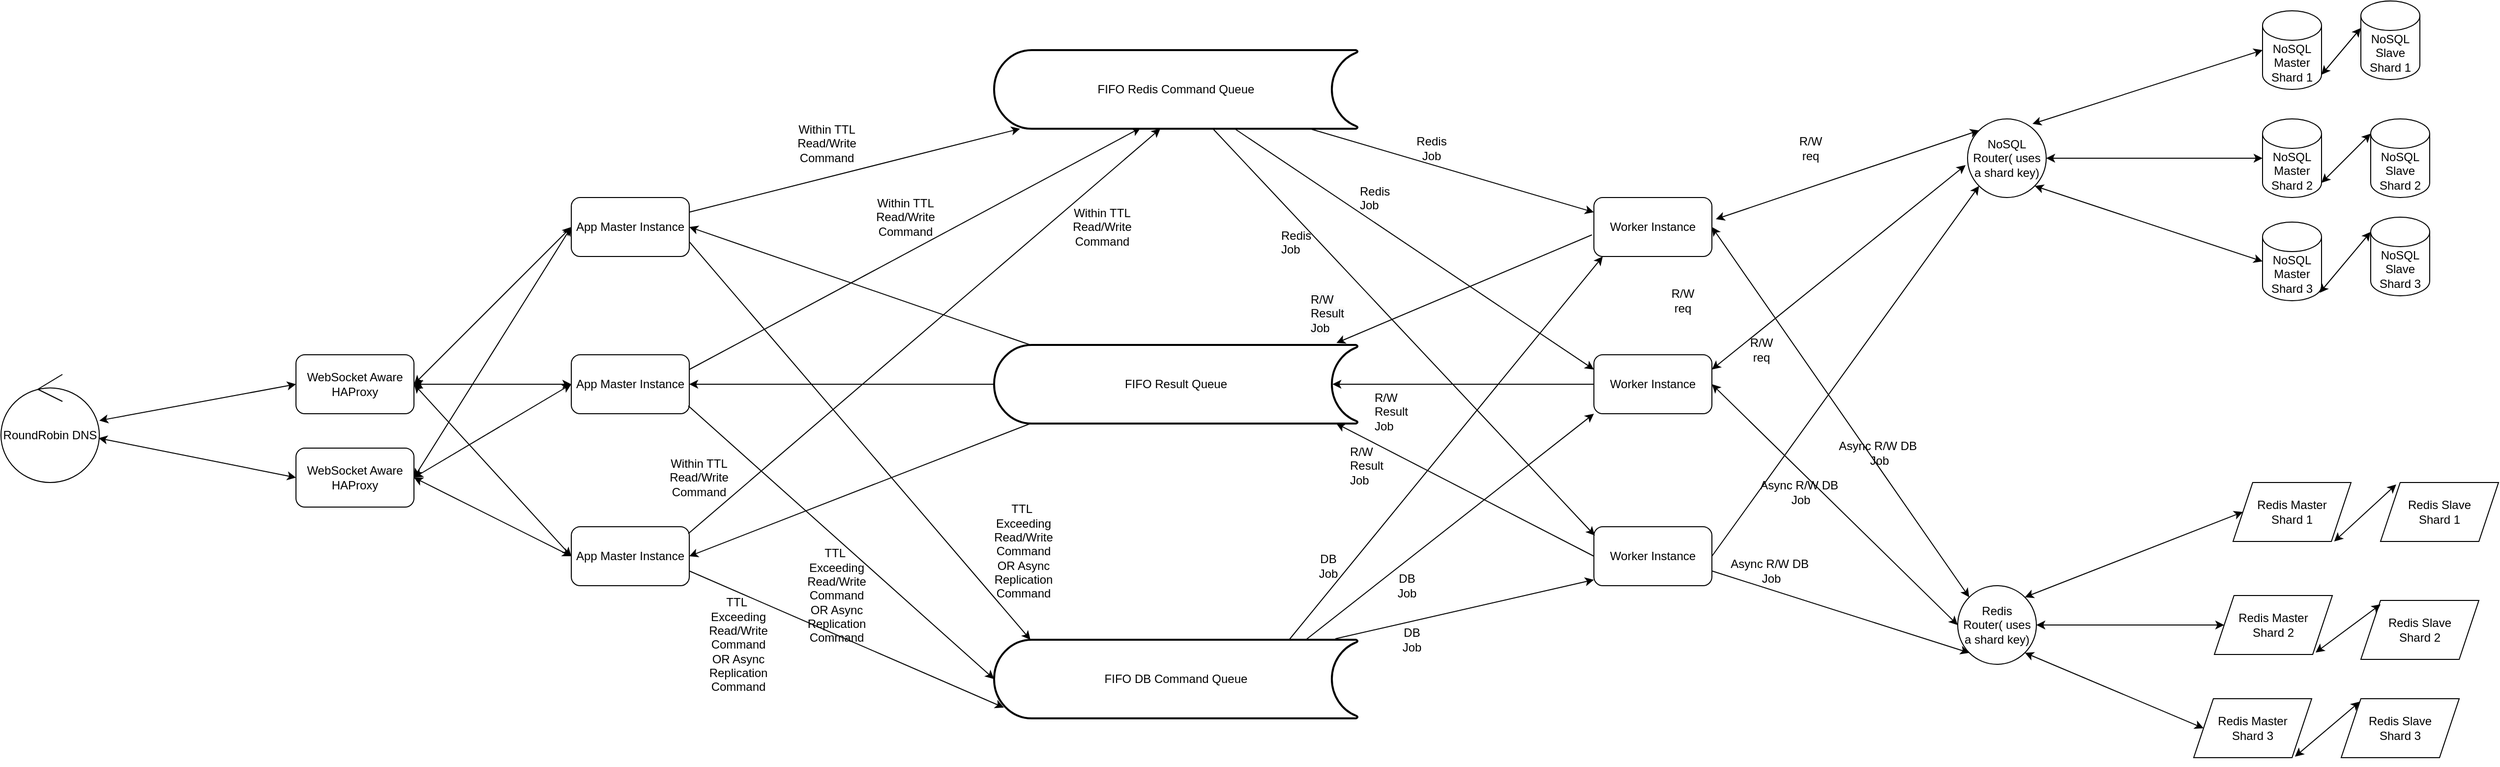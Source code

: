 <mxfile version="15.0.6" type="device"><diagram id="77RbN_LZc5IJVIKed2d2" name="Page-1"><mxGraphModel dx="2840" dy="773" grid="1" gridSize="10" guides="1" tooltips="1" connect="1" arrows="1" fold="1" page="1" pageScale="1" pageWidth="827" pageHeight="1169" math="0" shadow="0"><root><mxCell id="0"/><mxCell id="1" parent="0"/><mxCell id="yETz1rryC0972Q6qQixU-2" value="WebSocket Aware HAProxy" style="rounded=1;whiteSpace=wrap;html=1;" vertex="1" parent="1"><mxGeometry x="-830" y="460" width="120" height="60" as="geometry"/></mxCell><mxCell id="yETz1rryC0972Q6qQixU-3" value="&lt;span&gt;WebSocket Aware HAProxy&lt;/span&gt;" style="rounded=1;whiteSpace=wrap;html=1;" vertex="1" parent="1"><mxGeometry x="-830" y="555" width="120" height="60" as="geometry"/></mxCell><mxCell id="yETz1rryC0972Q6qQixU-4" value="App Master Instance" style="rounded=1;whiteSpace=wrap;html=1;" vertex="1" parent="1"><mxGeometry x="-550" y="300" width="120" height="60" as="geometry"/></mxCell><mxCell id="yETz1rryC0972Q6qQixU-5" value="App Master Instance" style="rounded=1;whiteSpace=wrap;html=1;" vertex="1" parent="1"><mxGeometry x="-550" y="460" width="120" height="60" as="geometry"/></mxCell><mxCell id="yETz1rryC0972Q6qQixU-6" value="App Master Instance" style="rounded=1;whiteSpace=wrap;html=1;" vertex="1" parent="1"><mxGeometry x="-550" y="635" width="120" height="60" as="geometry"/></mxCell><mxCell id="yETz1rryC0972Q6qQixU-13" value="Redis Master &lt;br&gt;Shard 1" style="shape=parallelogram;perimeter=parallelogramPerimeter;whiteSpace=wrap;html=1;fixedSize=1;" vertex="1" parent="1"><mxGeometry x="1140" y="590" width="120" height="60" as="geometry"/></mxCell><mxCell id="yETz1rryC0972Q6qQixU-14" value="Redis Master&lt;br&gt;Shard 2" style="shape=parallelogram;perimeter=parallelogramPerimeter;whiteSpace=wrap;html=1;fixedSize=1;" vertex="1" parent="1"><mxGeometry x="1121" y="705" width="120" height="60" as="geometry"/></mxCell><mxCell id="yETz1rryC0972Q6qQixU-15" value="Redis Slave&lt;br&gt;Shard 2" style="shape=parallelogram;perimeter=parallelogramPerimeter;whiteSpace=wrap;html=1;fixedSize=1;" vertex="1" parent="1"><mxGeometry x="1270" y="710" width="120" height="60" as="geometry"/></mxCell><mxCell id="yETz1rryC0972Q6qQixU-16" value="Redis Master&lt;br&gt;Shard 3" style="shape=parallelogram;perimeter=parallelogramPerimeter;whiteSpace=wrap;html=1;fixedSize=1;" vertex="1" parent="1"><mxGeometry x="1100" y="810" width="120" height="60" as="geometry"/></mxCell><mxCell id="yETz1rryC0972Q6qQixU-17" value="Redis Slave&lt;br&gt;Shard 3" style="shape=parallelogram;perimeter=parallelogramPerimeter;whiteSpace=wrap;html=1;fixedSize=1;" vertex="1" parent="1"><mxGeometry x="1250" y="810" width="120" height="60" as="geometry"/></mxCell><mxCell id="yETz1rryC0972Q6qQixU-18" value="Redis Slave&lt;br&gt;Shard 1" style="shape=parallelogram;perimeter=parallelogramPerimeter;whiteSpace=wrap;html=1;fixedSize=1;" vertex="1" parent="1"><mxGeometry x="1290" y="590" width="120" height="60" as="geometry"/></mxCell><mxCell id="yETz1rryC0972Q6qQixU-29" value="&lt;span&gt;NoSQL Master Shard 2&lt;/span&gt;" style="shape=cylinder3;whiteSpace=wrap;html=1;boundedLbl=1;backgroundOutline=1;size=15;" vertex="1" parent="1"><mxGeometry x="1170" y="220" width="60" height="80" as="geometry"/></mxCell><mxCell id="yETz1rryC0972Q6qQixU-30" value="&lt;span&gt;NoSQL Slave Shard 1&lt;/span&gt;" style="shape=cylinder3;whiteSpace=wrap;html=1;boundedLbl=1;backgroundOutline=1;size=15;" vertex="1" parent="1"><mxGeometry x="1270" y="100" width="60" height="80" as="geometry"/></mxCell><mxCell id="yETz1rryC0972Q6qQixU-31" value="&lt;span&gt;NoSQL Master Shard 3&lt;/span&gt;" style="shape=cylinder3;whiteSpace=wrap;html=1;boundedLbl=1;backgroundOutline=1;size=15;" vertex="1" parent="1"><mxGeometry x="1170" y="325" width="60" height="80" as="geometry"/></mxCell><mxCell id="yETz1rryC0972Q6qQixU-32" value="NoSQL Master Shard 1" style="shape=cylinder3;whiteSpace=wrap;html=1;boundedLbl=1;backgroundOutline=1;size=15;" vertex="1" parent="1"><mxGeometry x="1170" y="110" width="60" height="80" as="geometry"/></mxCell><mxCell id="yETz1rryC0972Q6qQixU-33" value="&lt;span&gt;NoSQL Slave Shard 2&lt;/span&gt;" style="shape=cylinder3;whiteSpace=wrap;html=1;boundedLbl=1;backgroundOutline=1;size=15;" vertex="1" parent="1"><mxGeometry x="1280" y="220" width="60" height="80" as="geometry"/></mxCell><mxCell id="yETz1rryC0972Q6qQixU-34" value="&lt;span&gt;NoSQL Slave Shard 3&lt;/span&gt;" style="shape=cylinder3;whiteSpace=wrap;html=1;boundedLbl=1;backgroundOutline=1;size=15;" vertex="1" parent="1"><mxGeometry x="1280" y="320" width="60" height="80" as="geometry"/></mxCell><mxCell id="yETz1rryC0972Q6qQixU-35" value="" style="endArrow=classic;startArrow=classic;html=1;entryX=0;entryY=0;entryDx=0;entryDy=27.5;entryPerimeter=0;exitX=1;exitY=1;exitDx=0;exitDy=-15;exitPerimeter=0;" edge="1" parent="1" source="yETz1rryC0972Q6qQixU-32" target="yETz1rryC0972Q6qQixU-30"><mxGeometry width="50" height="50" relative="1" as="geometry"><mxPoint x="1810" y="460" as="sourcePoint"/><mxPoint x="1860" y="410" as="targetPoint"/></mxGeometry></mxCell><mxCell id="yETz1rryC0972Q6qQixU-36" value="" style="endArrow=classic;startArrow=classic;html=1;entryX=0;entryY=0;entryDx=0;entryDy=15;entryPerimeter=0;exitX=1;exitY=1;exitDx=0;exitDy=-15;exitPerimeter=0;" edge="1" parent="1" source="yETz1rryC0972Q6qQixU-29" target="yETz1rryC0972Q6qQixU-33"><mxGeometry width="50" height="50" relative="1" as="geometry"><mxPoint x="1530" y="585" as="sourcePoint"/><mxPoint x="1580" y="535" as="targetPoint"/></mxGeometry></mxCell><mxCell id="yETz1rryC0972Q6qQixU-37" value="" style="endArrow=classic;startArrow=classic;html=1;entryX=0;entryY=0;entryDx=0;entryDy=15;entryPerimeter=0;exitX=0.967;exitY=0.9;exitDx=0;exitDy=0;exitPerimeter=0;" edge="1" parent="1" source="yETz1rryC0972Q6qQixU-31" target="yETz1rryC0972Q6qQixU-34"><mxGeometry width="50" height="50" relative="1" as="geometry"><mxPoint x="1530" y="720" as="sourcePoint"/><mxPoint x="1580" y="670" as="targetPoint"/></mxGeometry></mxCell><mxCell id="yETz1rryC0972Q6qQixU-38" value="" style="endArrow=classic;startArrow=classic;html=1;entryX=0;entryY=0.5;entryDx=0;entryDy=0;entryPerimeter=0;exitX=0.825;exitY=0.063;exitDx=0;exitDy=0;exitPerimeter=0;" edge="1" parent="1" source="yETz1rryC0972Q6qQixU-39" target="yETz1rryC0972Q6qQixU-32"><mxGeometry width="50" height="50" relative="1" as="geometry"><mxPoint x="970" y="490" as="sourcePoint"/><mxPoint x="1020" y="440" as="targetPoint"/></mxGeometry></mxCell><mxCell id="yETz1rryC0972Q6qQixU-39" value="NoSQL Router( uses a shard key)" style="ellipse;whiteSpace=wrap;html=1;aspect=fixed;" vertex="1" parent="1"><mxGeometry x="870" y="220" width="80" height="80" as="geometry"/></mxCell><mxCell id="yETz1rryC0972Q6qQixU-40" value="" style="endArrow=classic;startArrow=classic;html=1;entryX=0;entryY=0.5;entryDx=0;entryDy=0;entryPerimeter=0;exitX=1;exitY=0.5;exitDx=0;exitDy=0;" edge="1" parent="1" source="yETz1rryC0972Q6qQixU-39" target="yETz1rryC0972Q6qQixU-29"><mxGeometry width="50" height="50" relative="1" as="geometry"><mxPoint x="1010" y="520" as="sourcePoint"/><mxPoint x="1050" y="500" as="targetPoint"/><Array as="points"/></mxGeometry></mxCell><mxCell id="yETz1rryC0972Q6qQixU-41" value="" style="endArrow=classic;startArrow=classic;html=1;entryX=0;entryY=0.5;entryDx=0;entryDy=0;entryPerimeter=0;exitX=1;exitY=1;exitDx=0;exitDy=0;" edge="1" parent="1" source="yETz1rryC0972Q6qQixU-39" target="yETz1rryC0972Q6qQixU-31"><mxGeometry width="50" height="50" relative="1" as="geometry"><mxPoint x="970" y="620" as="sourcePoint"/><mxPoint x="1020" y="570" as="targetPoint"/></mxGeometry></mxCell><mxCell id="yETz1rryC0972Q6qQixU-45" value="" style="endArrow=classic;startArrow=classic;html=1;exitX=0.857;exitY=1;exitDx=0;exitDy=0;entryX=0.133;entryY=0.033;entryDx=0;entryDy=0;entryPerimeter=0;exitPerimeter=0;" edge="1" parent="1" source="yETz1rryC0972Q6qQixU-13" target="yETz1rryC0972Q6qQixU-18"><mxGeometry width="50" height="50" relative="1" as="geometry"><mxPoint x="1010" y="412" as="sourcePoint"/><mxPoint x="1085" y="400" as="targetPoint"/></mxGeometry></mxCell><mxCell id="yETz1rryC0972Q6qQixU-46" value="" style="endArrow=classic;startArrow=classic;html=1;entryX=0.167;entryY=0.067;entryDx=0;entryDy=0;entryPerimeter=0;exitX=0.858;exitY=0.967;exitDx=0;exitDy=0;exitPerimeter=0;" edge="1" parent="1" source="yETz1rryC0972Q6qQixU-14" target="yETz1rryC0972Q6qQixU-15"><mxGeometry width="50" height="50" relative="1" as="geometry"><mxPoint x="880" y="646" as="sourcePoint"/><mxPoint x="940" y="594" as="targetPoint"/></mxGeometry></mxCell><mxCell id="yETz1rryC0972Q6qQixU-48" value="" style="endArrow=classic;startArrow=classic;html=1;entryX=0.158;entryY=0.05;entryDx=0;entryDy=0;entryPerimeter=0;exitX=0.858;exitY=0.983;exitDx=0;exitDy=0;exitPerimeter=0;" edge="1" parent="1" source="yETz1rryC0972Q6qQixU-16" target="yETz1rryC0972Q6qQixU-17"><mxGeometry width="50" height="50" relative="1" as="geometry"><mxPoint x="980" y="711" as="sourcePoint"/><mxPoint x="920" y="700" as="targetPoint"/></mxGeometry></mxCell><mxCell id="yETz1rryC0972Q6qQixU-56" value="RoundRobin DNS" style="ellipse;shape=umlControl;whiteSpace=wrap;html=1;" vertex="1" parent="1"><mxGeometry x="-1130" y="480" width="100" height="110" as="geometry"/></mxCell><mxCell id="yETz1rryC0972Q6qQixU-59" value="" style="endArrow=classic;html=1;entryX=0;entryY=0.5;entryDx=0;entryDy=0;exitX=1;exitY=0.427;exitDx=0;exitDy=0;exitPerimeter=0;startArrow=classic;" edge="1" parent="1" source="yETz1rryC0972Q6qQixU-56" target="yETz1rryC0972Q6qQixU-2"><mxGeometry width="50" height="50" relative="1" as="geometry"><mxPoint x="170" y="540" as="sourcePoint"/><mxPoint x="220" y="490" as="targetPoint"/></mxGeometry></mxCell><mxCell id="yETz1rryC0972Q6qQixU-60" value="" style="endArrow=classic;html=1;entryX=0;entryY=0.5;entryDx=0;entryDy=0;startArrow=classic;" edge="1" parent="1" source="yETz1rryC0972Q6qQixU-56" target="yETz1rryC0972Q6qQixU-3"><mxGeometry width="50" height="50" relative="1" as="geometry"><mxPoint x="110" y="595" as="sourcePoint"/><mxPoint x="232" y="537.04" as="targetPoint"/></mxGeometry></mxCell><mxCell id="yETz1rryC0972Q6qQixU-61" value="" style="endArrow=classic;html=1;entryX=0;entryY=0.5;entryDx=0;entryDy=0;startArrow=classic;exitX=1;exitY=0.5;exitDx=0;exitDy=0;" edge="1" parent="1" source="yETz1rryC0972Q6qQixU-2" target="yETz1rryC0972Q6qQixU-4"><mxGeometry width="50" height="50" relative="1" as="geometry"><mxPoint x="20" y="510" as="sourcePoint"/><mxPoint x="472" y="430" as="targetPoint"/></mxGeometry></mxCell><mxCell id="yETz1rryC0972Q6qQixU-63" value="" style="endArrow=classic;html=1;entryX=0;entryY=0.5;entryDx=0;entryDy=0;startArrow=classic;exitX=1;exitY=0.5;exitDx=0;exitDy=0;" edge="1" parent="1" source="yETz1rryC0972Q6qQixU-2" target="yETz1rryC0972Q6qQixU-5"><mxGeometry width="50" height="50" relative="1" as="geometry"><mxPoint x="340" y="503" as="sourcePoint"/><mxPoint x="440" y="440" as="targetPoint"/></mxGeometry></mxCell><mxCell id="yETz1rryC0972Q6qQixU-64" value="" style="endArrow=classic;startArrow=classic;html=1;entryX=0;entryY=0.5;entryDx=0;entryDy=0;exitX=1;exitY=0.5;exitDx=0;exitDy=0;" edge="1" parent="1" source="yETz1rryC0972Q6qQixU-2" target="yETz1rryC0972Q6qQixU-6"><mxGeometry width="50" height="50" relative="1" as="geometry"><mxPoint x="10" y="480" as="sourcePoint"/><mxPoint x="520" y="600" as="targetPoint"/></mxGeometry></mxCell><mxCell id="yETz1rryC0972Q6qQixU-65" value="" style="endArrow=classic;html=1;exitX=1;exitY=0.5;exitDx=0;exitDy=0;startArrow=classic;entryX=0;entryY=0.5;entryDx=0;entryDy=0;" edge="1" parent="1" source="yETz1rryC0972Q6qQixU-3" target="yETz1rryC0972Q6qQixU-4"><mxGeometry width="50" height="50" relative="1" as="geometry"><mxPoint x="360" y="497.96" as="sourcePoint"/><mxPoint x="430" y="460" as="targetPoint"/></mxGeometry></mxCell><mxCell id="yETz1rryC0972Q6qQixU-66" value="" style="endArrow=classic;startArrow=classic;html=1;exitX=1;exitY=0.5;exitDx=0;exitDy=0;entryX=0;entryY=0.5;entryDx=0;entryDy=0;" edge="1" parent="1" source="yETz1rryC0972Q6qQixU-3" target="yETz1rryC0972Q6qQixU-5"><mxGeometry width="50" height="50" relative="1" as="geometry"><mxPoint x="20" y="600" as="sourcePoint"/><mxPoint x="150" y="560" as="targetPoint"/></mxGeometry></mxCell><mxCell id="yETz1rryC0972Q6qQixU-67" value="" style="endArrow=classic;startArrow=classic;html=1;exitX=1;exitY=0.5;exitDx=0;exitDy=0;entryX=0;entryY=0.5;entryDx=0;entryDy=0;" edge="1" parent="1" source="yETz1rryC0972Q6qQixU-3" target="yETz1rryC0972Q6qQixU-6"><mxGeometry width="50" height="50" relative="1" as="geometry"><mxPoint x="350" y="720" as="sourcePoint"/><mxPoint x="140" y="630" as="targetPoint"/></mxGeometry></mxCell><mxCell id="yETz1rryC0972Q6qQixU-68" value="Redis &lt;br&gt;Router( uses a shard key)" style="ellipse;whiteSpace=wrap;html=1;aspect=fixed;" vertex="1" parent="1"><mxGeometry x="860" y="695" width="80" height="80" as="geometry"/></mxCell><mxCell id="yETz1rryC0972Q6qQixU-70" value="" style="endArrow=classic;startArrow=classic;html=1;exitX=1;exitY=0;exitDx=0;exitDy=0;entryX=0;entryY=0.5;entryDx=0;entryDy=0;" edge="1" parent="1" source="yETz1rryC0972Q6qQixU-68" target="yETz1rryC0972Q6qQixU-13"><mxGeometry width="50" height="50" relative="1" as="geometry"><mxPoint x="760" y="557.52" as="sourcePoint"/><mxPoint x="884" y="462.48" as="targetPoint"/></mxGeometry></mxCell><mxCell id="yETz1rryC0972Q6qQixU-71" value="" style="endArrow=classic;startArrow=classic;html=1;entryX=0;entryY=0.5;entryDx=0;entryDy=0;exitX=1;exitY=0.5;exitDx=0;exitDy=0;" edge="1" parent="1" source="yETz1rryC0972Q6qQixU-68" target="yETz1rryC0972Q6qQixU-14"><mxGeometry width="50" height="50" relative="1" as="geometry"><mxPoint x="760" y="559" as="sourcePoint"/><mxPoint x="870" y="559" as="targetPoint"/><Array as="points"/></mxGeometry></mxCell><mxCell id="yETz1rryC0972Q6qQixU-72" value="" style="endArrow=classic;startArrow=classic;html=1;entryX=0;entryY=0.5;entryDx=0;entryDy=0;exitX=1;exitY=1;exitDx=0;exitDy=0;" edge="1" parent="1" source="yETz1rryC0972Q6qQixU-68" target="yETz1rryC0972Q6qQixU-16"><mxGeometry width="50" height="50" relative="1" as="geometry"><mxPoint x="760.004" y="560.004" as="sourcePoint"/><mxPoint x="881.72" y="646.72" as="targetPoint"/></mxGeometry></mxCell><mxCell id="yETz1rryC0972Q6qQixU-76" value="FIFO DB Command Queue" style="strokeWidth=2;html=1;shape=mxgraph.flowchart.stored_data;whiteSpace=wrap;" vertex="1" parent="1"><mxGeometry x="-120" y="750" width="370" height="80" as="geometry"/></mxCell><mxCell id="yETz1rryC0972Q6qQixU-85" value="" style="endArrow=classic;startArrow=classic;html=1;entryX=0;entryY=0;entryDx=0;entryDy=0;exitX=1;exitY=0.5;exitDx=0;exitDy=0;" edge="1" parent="1" source="yETz1rryC0972Q6qQixU-115" target="yETz1rryC0972Q6qQixU-68"><mxGeometry width="50" height="50" relative="1" as="geometry"><mxPoint x="501" y="453" as="sourcePoint"/><mxPoint x="670" y="561" as="targetPoint"/><Array as="points"/></mxGeometry></mxCell><mxCell id="yETz1rryC0972Q6qQixU-94" value="" style="endArrow=classic;html=1;entryX=0;entryY=0.25;entryDx=0;entryDy=0;" edge="1" parent="1" source="yETz1rryC0972Q6qQixU-107" target="yETz1rryC0972Q6qQixU-116"><mxGeometry width="50" height="50" relative="1" as="geometry"><mxPoint x="270" y="410" as="sourcePoint"/><mxPoint x="380" y="560" as="targetPoint"/></mxGeometry></mxCell><mxCell id="yETz1rryC0972Q6qQixU-96" value="" style="endArrow=classic;html=1;entryX=0;entryY=0.25;entryDx=0;entryDy=0;" edge="1" parent="1" source="yETz1rryC0972Q6qQixU-107" target="yETz1rryC0972Q6qQixU-115"><mxGeometry width="50" height="50" relative="1" as="geometry"><mxPoint x="-160" y="550" as="sourcePoint"/><mxPoint x="380" y="400" as="targetPoint"/></mxGeometry></mxCell><mxCell id="yETz1rryC0972Q6qQixU-106" value="FIFO Result Queue" style="strokeWidth=2;html=1;shape=mxgraph.flowchart.stored_data;whiteSpace=wrap;" vertex="1" parent="1"><mxGeometry x="-120" y="450" width="370" height="80" as="geometry"/></mxCell><mxCell id="yETz1rryC0972Q6qQixU-107" value="FIFO Redis Command Queue" style="strokeWidth=2;html=1;shape=mxgraph.flowchart.stored_data;whiteSpace=wrap;" vertex="1" parent="1"><mxGeometry x="-120" y="150" width="370" height="80" as="geometry"/></mxCell><mxCell id="yETz1rryC0972Q6qQixU-109" value="" style="endArrow=classic;html=1;entryX=0.403;entryY=0.988;entryDx=0;entryDy=0;entryPerimeter=0;exitX=1;exitY=0.25;exitDx=0;exitDy=0;" edge="1" parent="1" source="yETz1rryC0972Q6qQixU-5" target="yETz1rryC0972Q6qQixU-107"><mxGeometry width="50" height="50" relative="1" as="geometry"><mxPoint x="-150" y="560" as="sourcePoint"/><mxPoint x="390" y="570" as="targetPoint"/></mxGeometry></mxCell><mxCell id="yETz1rryC0972Q6qQixU-110" value="" style="endArrow=classic;html=1;exitX=0.992;exitY=0.117;exitDx=0;exitDy=0;exitPerimeter=0;entryX=0.457;entryY=1;entryDx=0;entryDy=0;entryPerimeter=0;" edge="1" parent="1" source="yETz1rryC0972Q6qQixU-6" target="yETz1rryC0972Q6qQixU-107"><mxGeometry width="50" height="50" relative="1" as="geometry"><mxPoint x="-160" y="630" as="sourcePoint"/><mxPoint x="85" y="270" as="targetPoint"/></mxGeometry></mxCell><mxCell id="yETz1rryC0972Q6qQixU-111" value="" style="endArrow=classic;html=1;entryX=1;entryY=0.5;entryDx=0;entryDy=0;exitX=0.1;exitY=0;exitDx=0;exitDy=0;exitPerimeter=0;" edge="1" parent="1" source="yETz1rryC0972Q6qQixU-106" target="yETz1rryC0972Q6qQixU-4"><mxGeometry width="50" height="50" relative="1" as="geometry"><mxPoint x="140" y="670" as="sourcePoint"/><mxPoint x="-150" y="470" as="targetPoint"/><Array as="points"/></mxGeometry></mxCell><mxCell id="yETz1rryC0972Q6qQixU-112" value="" style="endArrow=classic;html=1;exitX=0;exitY=0.5;exitDx=0;exitDy=0;entryX=1;entryY=0.5;entryDx=0;entryDy=0;exitPerimeter=0;" edge="1" parent="1" source="yETz1rryC0972Q6qQixU-106" target="yETz1rryC0972Q6qQixU-5"><mxGeometry width="50" height="50" relative="1" as="geometry"><mxPoint x="390" y="570" as="sourcePoint"/><mxPoint x="-150" y="560" as="targetPoint"/></mxGeometry></mxCell><mxCell id="yETz1rryC0972Q6qQixU-113" value="" style="endArrow=classic;html=1;exitX=0.1;exitY=1;exitDx=0;exitDy=0;entryX=1;entryY=0.5;entryDx=0;entryDy=0;exitPerimeter=0;" edge="1" parent="1" source="yETz1rryC0972Q6qQixU-106" target="yETz1rryC0972Q6qQixU-6"><mxGeometry width="50" height="50" relative="1" as="geometry"><mxPoint x="90" y="700" as="sourcePoint"/><mxPoint x="-150" y="660" as="targetPoint"/></mxGeometry></mxCell><mxCell id="yETz1rryC0972Q6qQixU-114" value="" style="endArrow=classic;html=1;" edge="1" parent="1" source="yETz1rryC0972Q6qQixU-4" target="yETz1rryC0972Q6qQixU-107"><mxGeometry width="50" height="50" relative="1" as="geometry"><mxPoint x="-170" y="430" as="sourcePoint"/><mxPoint x="68" y="270" as="targetPoint"/></mxGeometry></mxCell><mxCell id="yETz1rryC0972Q6qQixU-115" value="Worker Instance" style="rounded=1;whiteSpace=wrap;html=1;" vertex="1" parent="1"><mxGeometry x="490" y="300" width="120" height="60" as="geometry"/></mxCell><mxCell id="yETz1rryC0972Q6qQixU-116" value="&lt;span&gt;Worker Instance&lt;/span&gt;" style="rounded=1;whiteSpace=wrap;html=1;" vertex="1" parent="1"><mxGeometry x="490" y="460" width="120" height="60" as="geometry"/></mxCell><mxCell id="yETz1rryC0972Q6qQixU-117" value="&lt;span&gt;Worker Instance&lt;/span&gt;" style="rounded=1;whiteSpace=wrap;html=1;" vertex="1" parent="1"><mxGeometry x="490" y="635" width="120" height="60" as="geometry"/></mxCell><mxCell id="yETz1rryC0972Q6qQixU-118" value="" style="endArrow=classic;html=1;entryX=0.008;entryY=0.15;entryDx=0;entryDy=0;entryPerimeter=0;" edge="1" parent="1" source="yETz1rryC0972Q6qQixU-107" target="yETz1rryC0972Q6qQixU-117"><mxGeometry width="50" height="50" relative="1" as="geometry"><mxPoint x="152.288" y="290" as="sourcePoint"/><mxPoint x="390" y="545" as="targetPoint"/></mxGeometry></mxCell><mxCell id="yETz1rryC0972Q6qQixU-119" value="" style="endArrow=classic;html=1;exitX=0;exitY=0.5;exitDx=0;exitDy=0;" edge="1" parent="1" source="yETz1rryC0972Q6qQixU-117"><mxGeometry width="50" height="50" relative="1" as="geometry"><mxPoint x="384" y="680" as="sourcePoint"/><mxPoint x="228" y="530" as="targetPoint"/></mxGeometry></mxCell><mxCell id="yETz1rryC0972Q6qQixU-120" value="" style="endArrow=classic;html=1;exitX=-0.017;exitY=0.633;exitDx=0;exitDy=0;entryX=0.941;entryY=-0.025;entryDx=0;entryDy=0;entryPerimeter=0;exitPerimeter=0;" edge="1" parent="1" source="yETz1rryC0972Q6qQixU-115" target="yETz1rryC0972Q6qQixU-106"><mxGeometry width="50" height="50" relative="1" as="geometry"><mxPoint x="390" y="680" as="sourcePoint"/><mxPoint x="190" y="790" as="targetPoint"/></mxGeometry></mxCell><mxCell id="yETz1rryC0972Q6qQixU-121" value="Within TTL Read/Write Command" style="text;html=1;strokeColor=none;fillColor=none;align=center;verticalAlign=middle;whiteSpace=wrap;rounded=0;" vertex="1" parent="1"><mxGeometry x="-310" y="235" width="40" height="20" as="geometry"/></mxCell><mxCell id="yETz1rryC0972Q6qQixU-126" value="Within TTL Read/Write Command" style="text;html=1;strokeColor=none;fillColor=none;align=center;verticalAlign=middle;whiteSpace=wrap;rounded=0;" vertex="1" parent="1"><mxGeometry x="-30" y="320" width="40" height="20" as="geometry"/></mxCell><mxCell id="yETz1rryC0972Q6qQixU-133" value="Redis&lt;br&gt;Job" style="text;html=1;strokeColor=none;fillColor=none;align=center;verticalAlign=middle;whiteSpace=wrap;rounded=0;" vertex="1" parent="1"><mxGeometry x="305" y="240" width="40" height="20" as="geometry"/></mxCell><mxCell id="yETz1rryC0972Q6qQixU-134" value="&lt;span style=&quot;text-align: center&quot;&gt;Redis&lt;br&gt;Job&lt;/span&gt;" style="text;whiteSpace=wrap;html=1;" vertex="1" parent="1"><mxGeometry x="170" y="325" width="110" height="30" as="geometry"/></mxCell><mxCell id="yETz1rryC0972Q6qQixU-135" value="&lt;span style=&quot;text-align: center&quot;&gt;Redis&lt;/span&gt;&lt;br style=&quot;text-align: center&quot;&gt;&lt;span style=&quot;text-align: center&quot;&gt;Job&lt;/span&gt;" style="text;whiteSpace=wrap;html=1;" vertex="1" parent="1"><mxGeometry x="250" y="280" width="110" height="30" as="geometry"/></mxCell><mxCell id="yETz1rryC0972Q6qQixU-136" value="&lt;span style=&quot;color: rgb(0 , 0 , 0) ; font-family: &amp;#34;helvetica&amp;#34; ; font-size: 12px ; font-style: normal ; font-weight: 400 ; letter-spacing: normal ; text-align: center ; text-indent: 0px ; text-transform: none ; word-spacing: 0px ; background-color: rgb(248 , 249 , 250) ; display: inline ; float: none&quot;&gt;R/W&lt;br&gt;Result &lt;br&gt;Job&lt;/span&gt;" style="text;whiteSpace=wrap;html=1;" vertex="1" parent="1"><mxGeometry x="200" y="390" width="110" height="30" as="geometry"/></mxCell><mxCell id="yETz1rryC0972Q6qQixU-138" value="&lt;span style=&quot;font-family: &amp;#34;helvetica&amp;#34; ; text-align: center&quot;&gt;R/W&lt;/span&gt;&lt;br style=&quot;font-family: &amp;#34;helvetica&amp;#34; ; text-align: center&quot;&gt;&lt;span style=&quot;font-family: &amp;#34;helvetica&amp;#34; ; text-align: center&quot;&gt;Result&lt;/span&gt;&lt;br style=&quot;font-family: &amp;#34;helvetica&amp;#34; ; text-align: center&quot;&gt;&lt;span style=&quot;font-family: &amp;#34;helvetica&amp;#34; ; text-align: center&quot;&gt;Job&lt;/span&gt;" style="text;whiteSpace=wrap;html=1;" vertex="1" parent="1"><mxGeometry x="240" y="545" width="110" height="30" as="geometry"/></mxCell><mxCell id="yETz1rryC0972Q6qQixU-139" value="&lt;span style=&quot;font-family: &amp;#34;helvetica&amp;#34; ; text-align: center&quot;&gt;R/W&lt;/span&gt;&lt;br style=&quot;font-family: &amp;#34;helvetica&amp;#34; ; text-align: center&quot;&gt;&lt;span style=&quot;font-family: &amp;#34;helvetica&amp;#34; ; text-align: center&quot;&gt;Result&lt;/span&gt;&lt;br style=&quot;font-family: &amp;#34;helvetica&amp;#34; ; text-align: center&quot;&gt;&lt;span style=&quot;font-family: &amp;#34;helvetica&amp;#34; ; text-align: center&quot;&gt;Job&lt;/span&gt;" style="text;whiteSpace=wrap;html=1;" vertex="1" parent="1"><mxGeometry x="265" y="490" width="110" height="30" as="geometry"/></mxCell><mxCell id="yETz1rryC0972Q6qQixU-140" value="" style="endArrow=classic;html=1;entryX=0;entryY=1;entryDx=0;entryDy=0;exitX=1;exitY=0.75;exitDx=0;exitDy=0;" edge="1" parent="1" source="yETz1rryC0972Q6qQixU-117" target="yETz1rryC0972Q6qQixU-68"><mxGeometry width="50" height="50" relative="1" as="geometry"><mxPoint x="500" y="671.28" as="sourcePoint"/><mxPoint x="690.716" y="749.996" as="targetPoint"/><Array as="points"/></mxGeometry></mxCell><mxCell id="yETz1rryC0972Q6qQixU-142" value="" style="endArrow=classic;startArrow=classic;html=1;entryX=0;entryY=0.5;entryDx=0;entryDy=0;exitX=1;exitY=0.5;exitDx=0;exitDy=0;" edge="1" parent="1" source="yETz1rryC0972Q6qQixU-116" target="yETz1rryC0972Q6qQixU-68"><mxGeometry width="50" height="50" relative="1" as="geometry"><mxPoint x="511" y="463" as="sourcePoint"/><mxPoint x="701.716" y="541.716" as="targetPoint"/><Array as="points"/></mxGeometry></mxCell><mxCell id="yETz1rryC0972Q6qQixU-143" value="R/W &lt;br&gt;req" style="text;html=1;align=center;verticalAlign=middle;resizable=0;points=[];autosize=1;strokeColor=none;fillColor=none;" vertex="1" parent="1"><mxGeometry x="690" y="235" width="40" height="30" as="geometry"/></mxCell><mxCell id="yETz1rryC0972Q6qQixU-144" value="R/W&lt;br&gt;req" style="text;html=1;align=center;verticalAlign=middle;resizable=0;points=[];autosize=1;strokeColor=none;fillColor=none;" vertex="1" parent="1"><mxGeometry x="560" y="390" width="40" height="30" as="geometry"/></mxCell><mxCell id="yETz1rryC0972Q6qQixU-145" value="R/W&lt;br&gt;req" style="text;html=1;align=center;verticalAlign=middle;resizable=0;points=[];autosize=1;strokeColor=none;fillColor=none;" vertex="1" parent="1"><mxGeometry x="640" y="440" width="40" height="30" as="geometry"/></mxCell><mxCell id="yETz1rryC0972Q6qQixU-231" value="Async R/W DB&amp;nbsp;&lt;br&gt;Job" style="text;html=1;align=center;verticalAlign=middle;resizable=0;points=[];autosize=1;strokeColor=none;fillColor=none;" vertex="1" parent="1"><mxGeometry x="730" y="545" width="100" height="30" as="geometry"/></mxCell><mxCell id="yETz1rryC0972Q6qQixU-232" value="Async R/W DB&amp;nbsp;&lt;br&gt;Job" style="text;html=1;align=center;verticalAlign=middle;resizable=0;points=[];autosize=1;strokeColor=none;fillColor=none;" vertex="1" parent="1"><mxGeometry x="650" y="585" width="100" height="30" as="geometry"/></mxCell><mxCell id="yETz1rryC0972Q6qQixU-235" value="Async R/W DB&amp;nbsp;&lt;br&gt;Job" style="text;html=1;align=center;verticalAlign=middle;resizable=0;points=[];autosize=1;strokeColor=none;fillColor=none;" vertex="1" parent="1"><mxGeometry x="620" y="665" width="100" height="30" as="geometry"/></mxCell><mxCell id="yETz1rryC0972Q6qQixU-246" value="" style="endArrow=classic;startArrow=classic;html=1;exitX=1.033;exitY=0.367;exitDx=0;exitDy=0;entryX=0;entryY=0;entryDx=0;entryDy=0;exitPerimeter=0;" edge="1" parent="1" source="yETz1rryC0972Q6qQixU-115" target="yETz1rryC0972Q6qQixU-39"><mxGeometry width="50" height="50" relative="1" as="geometry"><mxPoint x="510" y="430" as="sourcePoint"/><mxPoint x="860" y="270" as="targetPoint"/><Array as="points"/></mxGeometry></mxCell><mxCell id="yETz1rryC0972Q6qQixU-247" value="" style="endArrow=classic;startArrow=classic;html=1;entryX=-0.025;entryY=0.588;entryDx=0;entryDy=0;exitX=1;exitY=0.25;exitDx=0;exitDy=0;entryPerimeter=0;" edge="1" parent="1" source="yETz1rryC0972Q6qQixU-116" target="yETz1rryC0972Q6qQixU-39"><mxGeometry width="50" height="50" relative="1" as="geometry"><mxPoint x="510" y="560" as="sourcePoint"/><mxPoint x="890" y="625" as="targetPoint"/><Array as="points"/></mxGeometry></mxCell><mxCell id="yETz1rryC0972Q6qQixU-248" value="" style="endArrow=classic;html=1;entryX=0;entryY=1;entryDx=0;entryDy=0;exitX=1;exitY=0.5;exitDx=0;exitDy=0;" edge="1" parent="1" source="yETz1rryC0972Q6qQixU-117" target="yETz1rryC0972Q6qQixU-39"><mxGeometry width="50" height="50" relative="1" as="geometry"><mxPoint x="510" y="700" as="sourcePoint"/><mxPoint x="901.716" y="653.284" as="targetPoint"/><Array as="points"/></mxGeometry></mxCell><mxCell id="yETz1rryC0972Q6qQixU-253" value="" style="endArrow=classic;html=1;exitX=0;exitY=0.5;exitDx=0;exitDy=0;entryX=0.93;entryY=0.5;entryDx=0;entryDy=0;entryPerimeter=0;" edge="1" parent="1" source="yETz1rryC0972Q6qQixU-116" target="yETz1rryC0972Q6qQixU-106"><mxGeometry width="50" height="50" relative="1" as="geometry"><mxPoint x="390" y="355" as="sourcePoint"/><mxPoint x="238.17" y="458" as="targetPoint"/></mxGeometry></mxCell><mxCell id="yETz1rryC0972Q6qQixU-254" value="" style="endArrow=classic;html=1;entryX=0.075;entryY=1;entryDx=0;entryDy=0;entryPerimeter=0;exitX=0.811;exitY=0;exitDx=0;exitDy=0;exitPerimeter=0;" edge="1" parent="1" source="yETz1rryC0972Q6qQixU-76" target="yETz1rryC0972Q6qQixU-115"><mxGeometry width="50" height="50" relative="1" as="geometry"><mxPoint x="238.17" y="458" as="sourcePoint"/><mxPoint x="490" y="360" as="targetPoint"/></mxGeometry></mxCell><mxCell id="yETz1rryC0972Q6qQixU-256" value="" style="endArrow=classic;html=1;entryX=0;entryY=1;entryDx=0;entryDy=0;exitX=0.857;exitY=0;exitDx=0;exitDy=0;exitPerimeter=0;" edge="1" parent="1" source="yETz1rryC0972Q6qQixU-76" target="yETz1rryC0972Q6qQixU-116"><mxGeometry width="50" height="50" relative="1" as="geometry"><mxPoint x="243.15" y="810.8" as="sourcePoint"/><mxPoint x="500" y="370" as="targetPoint"/></mxGeometry></mxCell><mxCell id="yETz1rryC0972Q6qQixU-257" value="" style="endArrow=classic;html=1;entryX=0;entryY=0.9;entryDx=0;entryDy=0;exitX=0.938;exitY=-0.012;exitDx=0;exitDy=0;exitPerimeter=0;entryPerimeter=0;" edge="1" parent="1" source="yETz1rryC0972Q6qQixU-76" target="yETz1rryC0972Q6qQixU-117"><mxGeometry width="50" height="50" relative="1" as="geometry"><mxPoint x="219.1" y="850" as="sourcePoint"/><mxPoint x="500" y="530" as="targetPoint"/></mxGeometry></mxCell><mxCell id="yETz1rryC0972Q6qQixU-258" value="DB Job" style="text;html=1;strokeColor=none;fillColor=none;align=center;verticalAlign=middle;whiteSpace=wrap;rounded=0;" vertex="1" parent="1"><mxGeometry x="200" y="665" width="40" height="20" as="geometry"/></mxCell><mxCell id="yETz1rryC0972Q6qQixU-259" value="DB Job" style="text;html=1;strokeColor=none;fillColor=none;align=center;verticalAlign=middle;whiteSpace=wrap;rounded=0;" vertex="1" parent="1"><mxGeometry x="285" y="740" width="40" height="20" as="geometry"/></mxCell><mxCell id="yETz1rryC0972Q6qQixU-260" value="DB Job" style="text;html=1;strokeColor=none;fillColor=none;align=center;verticalAlign=middle;whiteSpace=wrap;rounded=0;" vertex="1" parent="1"><mxGeometry x="280" y="685" width="40" height="20" as="geometry"/></mxCell><mxCell id="yETz1rryC0972Q6qQixU-261" value="Within TTL Read/Write Command" style="text;html=1;strokeColor=none;fillColor=none;align=center;verticalAlign=middle;whiteSpace=wrap;rounded=0;" vertex="1" parent="1"><mxGeometry x="-230" y="310" width="40" height="20" as="geometry"/></mxCell><mxCell id="yETz1rryC0972Q6qQixU-262" value="Within TTL Read/Write Command" style="text;html=1;strokeColor=none;fillColor=none;align=center;verticalAlign=middle;whiteSpace=wrap;rounded=0;" vertex="1" parent="1"><mxGeometry x="-440" y="575" width="40" height="20" as="geometry"/></mxCell><mxCell id="yETz1rryC0972Q6qQixU-264" value="" style="endArrow=classic;html=1;entryX=0.1;entryY=0;entryDx=0;entryDy=0;entryPerimeter=0;exitX=1;exitY=0.75;exitDx=0;exitDy=0;" edge="1" parent="1" source="yETz1rryC0972Q6qQixU-4" target="yETz1rryC0972Q6qQixU-76"><mxGeometry width="50" height="50" relative="1" as="geometry"><mxPoint x="-440" y="350" as="sourcePoint"/><mxPoint x="-83.571" y="240" as="targetPoint"/></mxGeometry></mxCell><mxCell id="yETz1rryC0972Q6qQixU-265" value="" style="endArrow=classic;html=1;entryX=0;entryY=0.5;entryDx=0;entryDy=0;entryPerimeter=0;exitX=0.992;exitY=0.867;exitDx=0;exitDy=0;exitPerimeter=0;" edge="1" parent="1" source="yETz1rryC0972Q6qQixU-5" target="yETz1rryC0972Q6qQixU-76"><mxGeometry width="50" height="50" relative="1" as="geometry"><mxPoint x="-430" y="520" as="sourcePoint"/><mxPoint x="-73" y="760" as="targetPoint"/></mxGeometry></mxCell><mxCell id="yETz1rryC0972Q6qQixU-266" value="" style="endArrow=classic;html=1;entryX=0.027;entryY=0.863;entryDx=0;entryDy=0;entryPerimeter=0;exitX=1;exitY=0.75;exitDx=0;exitDy=0;" edge="1" parent="1" source="yETz1rryC0972Q6qQixU-6" target="yETz1rryC0972Q6qQixU-76"><mxGeometry width="50" height="50" relative="1" as="geometry"><mxPoint x="-440" y="690" as="sourcePoint"/><mxPoint x="-110" y="800" as="targetPoint"/></mxGeometry></mxCell><mxCell id="yETz1rryC0972Q6qQixU-269" value="TTL&amp;nbsp; Exceeding&lt;br&gt;Read/Write Command OR Async Replication Command" style="text;html=1;strokeColor=none;fillColor=none;align=center;verticalAlign=middle;whiteSpace=wrap;rounded=0;" vertex="1" parent="1"><mxGeometry x="-400" y="745" width="40" height="20" as="geometry"/></mxCell><mxCell id="yETz1rryC0972Q6qQixU-270" value="TTL&amp;nbsp; Exceeding&lt;br&gt;Read/Write Command OR Async Replication Command" style="text;html=1;strokeColor=none;fillColor=none;align=center;verticalAlign=middle;whiteSpace=wrap;rounded=0;" vertex="1" parent="1"><mxGeometry x="-110" y="650" width="40" height="20" as="geometry"/></mxCell><mxCell id="yETz1rryC0972Q6qQixU-271" value="TTL&amp;nbsp; Exceeding&lt;br&gt;Read/Write Command OR Async Replication Command" style="text;html=1;strokeColor=none;fillColor=none;align=center;verticalAlign=middle;whiteSpace=wrap;rounded=0;" vertex="1" parent="1"><mxGeometry x="-300" y="695" width="40" height="20" as="geometry"/></mxCell></root></mxGraphModel></diagram></mxfile>